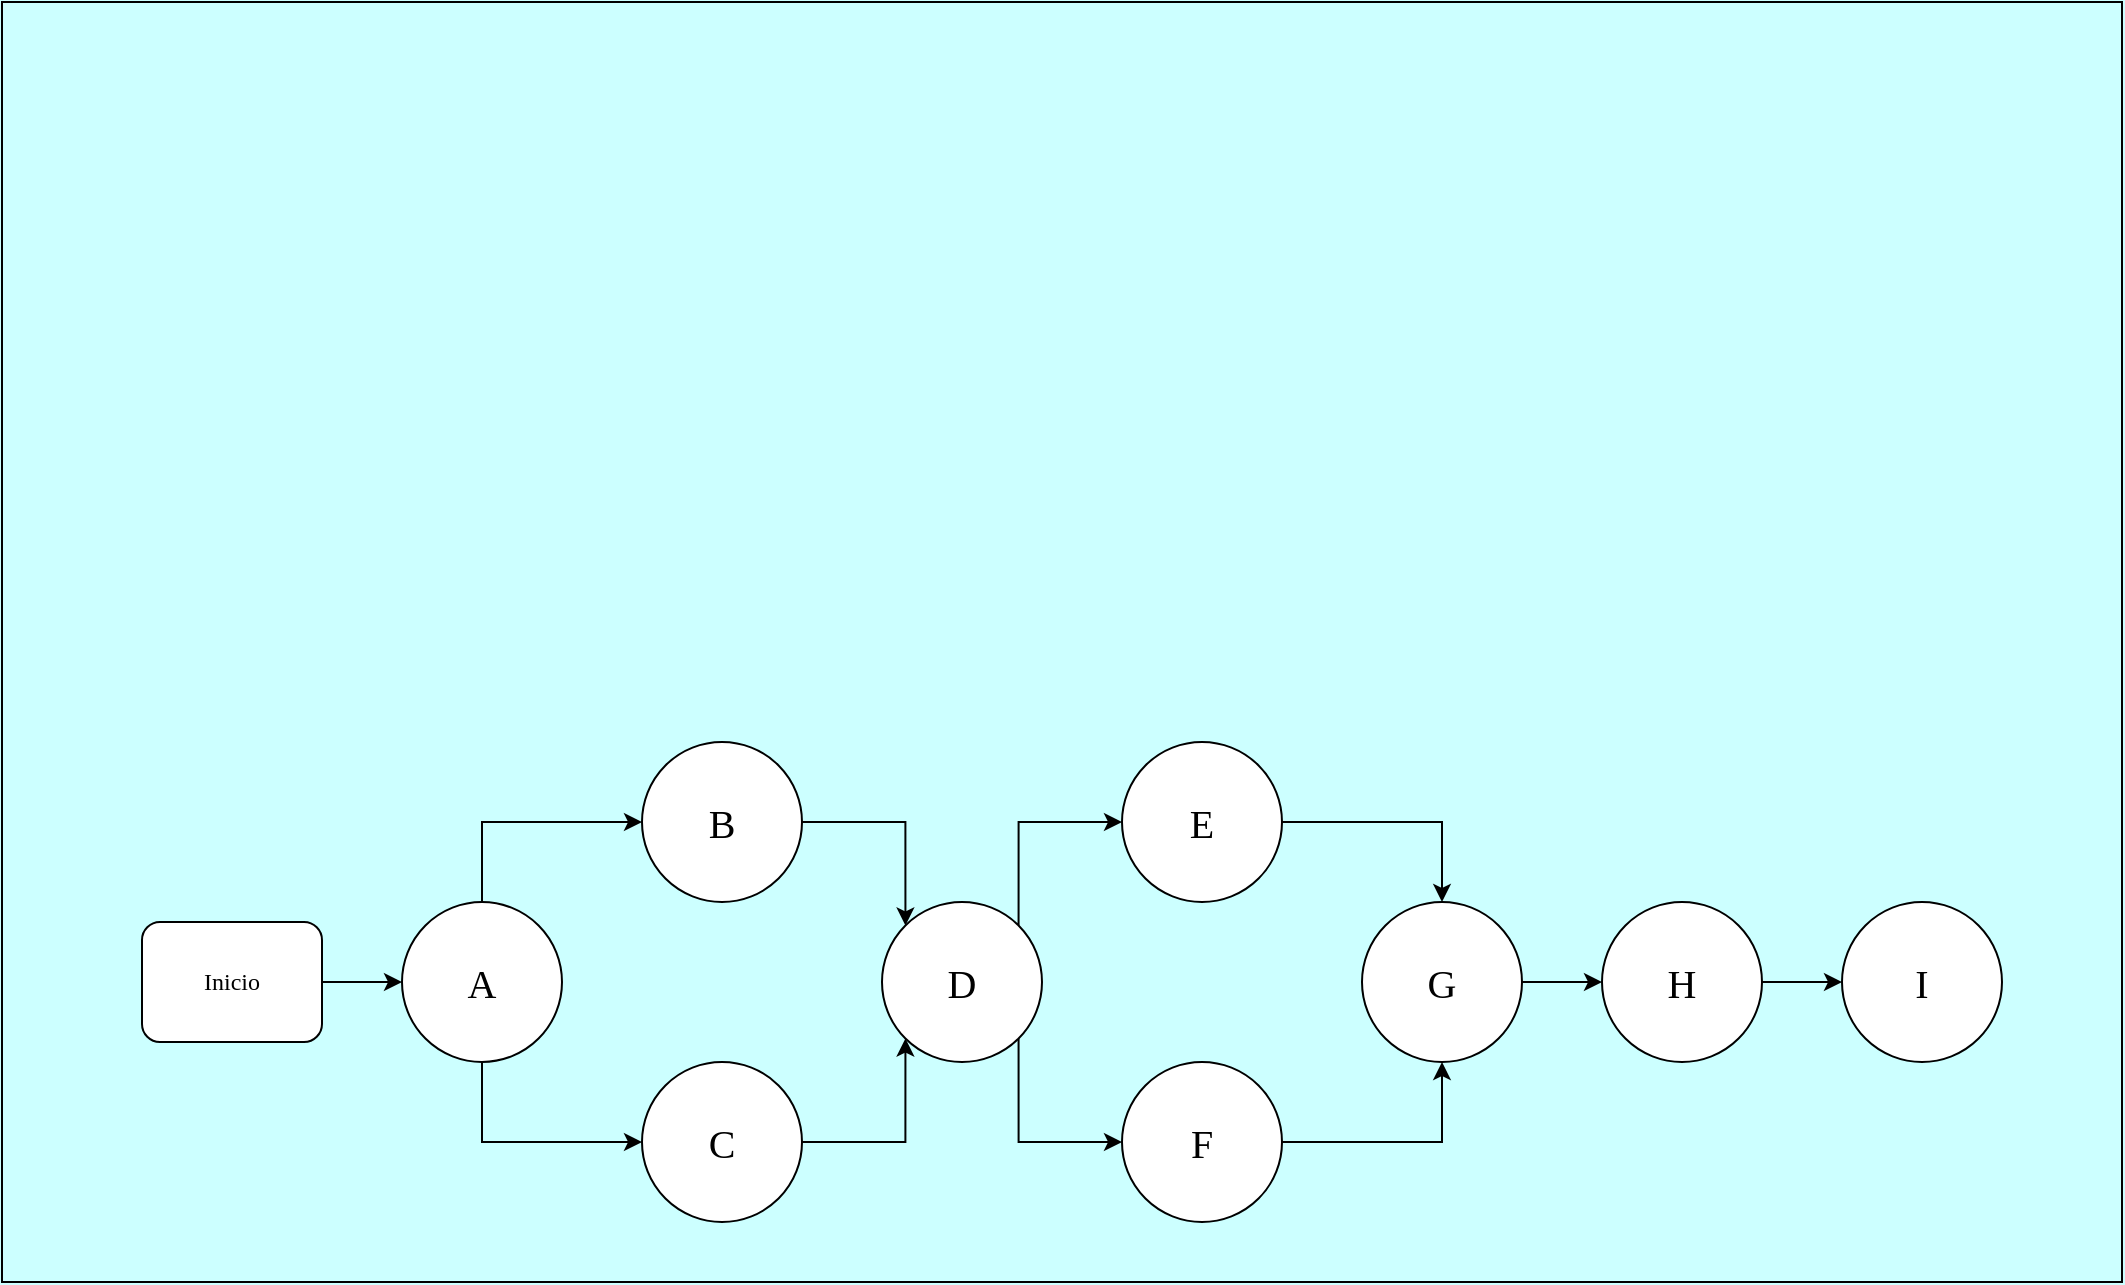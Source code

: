 <mxfile version="26.2.1">
  <diagram name="Página-1" id="-_jd0N-1cC5gI0tZXDiK">
    <mxGraphModel dx="1578" dy="809" grid="1" gridSize="10" guides="1" tooltips="1" connect="1" arrows="1" fold="1" page="1" pageScale="1" pageWidth="1169" pageHeight="827" background="#CCFFFF" math="0" shadow="0">
      <root>
        <mxCell id="0" />
        <mxCell id="1" parent="0" />
        <mxCell id="hxJuXPhHnsas2K4DEFYE-23" value="" style="rounded=0;whiteSpace=wrap;html=1;fillColor=none;" vertex="1" parent="1">
          <mxGeometry x="20" y="60" width="1060" height="640" as="geometry" />
        </mxCell>
        <mxCell id="hxJuXPhHnsas2K4DEFYE-11" style="edgeStyle=orthogonalEdgeStyle;rounded=0;orthogonalLoop=1;jettySize=auto;html=1;exitX=0.5;exitY=0;exitDx=0;exitDy=0;" edge="1" parent="1" source="hxJuXPhHnsas2K4DEFYE-1" target="hxJuXPhHnsas2K4DEFYE-4">
          <mxGeometry relative="1" as="geometry" />
        </mxCell>
        <mxCell id="hxJuXPhHnsas2K4DEFYE-12" style="edgeStyle=orthogonalEdgeStyle;rounded=0;orthogonalLoop=1;jettySize=auto;html=1;exitX=0.5;exitY=1;exitDx=0;exitDy=0;entryX=0;entryY=0.5;entryDx=0;entryDy=0;" edge="1" parent="1" source="hxJuXPhHnsas2K4DEFYE-1" target="hxJuXPhHnsas2K4DEFYE-3">
          <mxGeometry relative="1" as="geometry" />
        </mxCell>
        <mxCell id="hxJuXPhHnsas2K4DEFYE-1" value="&lt;font style=&quot;font-size: 20px;&quot;&gt;A&lt;/font&gt;" style="ellipse;whiteSpace=wrap;html=1;aspect=fixed;flipH=1;flipV=1;fontFamily=Verdana;" vertex="1" parent="1">
          <mxGeometry x="220" y="510" width="80" height="80" as="geometry" />
        </mxCell>
        <mxCell id="hxJuXPhHnsas2K4DEFYE-15" style="edgeStyle=orthogonalEdgeStyle;rounded=0;orthogonalLoop=1;jettySize=auto;html=1;exitX=1;exitY=0.5;exitDx=0;exitDy=0;entryX=0;entryY=1;entryDx=0;entryDy=0;" edge="1" parent="1" source="hxJuXPhHnsas2K4DEFYE-3" target="hxJuXPhHnsas2K4DEFYE-5">
          <mxGeometry relative="1" as="geometry">
            <Array as="points">
              <mxPoint x="472" y="630" />
            </Array>
          </mxGeometry>
        </mxCell>
        <mxCell id="hxJuXPhHnsas2K4DEFYE-3" value="&lt;font style=&quot;font-size: 20px;&quot;&gt;C&lt;/font&gt;" style="ellipse;whiteSpace=wrap;html=1;aspect=fixed;flipH=1;flipV=1;fontFamily=Verdana;" vertex="1" parent="1">
          <mxGeometry x="340" y="590" width="80" height="80" as="geometry" />
        </mxCell>
        <mxCell id="hxJuXPhHnsas2K4DEFYE-14" style="edgeStyle=orthogonalEdgeStyle;rounded=0;orthogonalLoop=1;jettySize=auto;html=1;exitX=1;exitY=0.5;exitDx=0;exitDy=0;entryX=0;entryY=0;entryDx=0;entryDy=0;" edge="1" parent="1" source="hxJuXPhHnsas2K4DEFYE-4" target="hxJuXPhHnsas2K4DEFYE-5">
          <mxGeometry relative="1" as="geometry">
            <Array as="points">
              <mxPoint x="472" y="470" />
            </Array>
          </mxGeometry>
        </mxCell>
        <mxCell id="hxJuXPhHnsas2K4DEFYE-4" value="&lt;font style=&quot;font-size: 20px;&quot;&gt;B&lt;/font&gt;" style="ellipse;whiteSpace=wrap;html=1;aspect=fixed;flipH=1;flipV=1;fontFamily=Verdana;" vertex="1" parent="1">
          <mxGeometry x="340" y="430" width="80" height="80" as="geometry" />
        </mxCell>
        <mxCell id="hxJuXPhHnsas2K4DEFYE-16" style="edgeStyle=orthogonalEdgeStyle;rounded=0;orthogonalLoop=1;jettySize=auto;html=1;exitX=1;exitY=1;exitDx=0;exitDy=0;entryX=0;entryY=0.5;entryDx=0;entryDy=0;" edge="1" parent="1" source="hxJuXPhHnsas2K4DEFYE-5" target="hxJuXPhHnsas2K4DEFYE-6">
          <mxGeometry relative="1" as="geometry">
            <Array as="points">
              <mxPoint x="528" y="630" />
            </Array>
          </mxGeometry>
        </mxCell>
        <mxCell id="hxJuXPhHnsas2K4DEFYE-17" style="edgeStyle=orthogonalEdgeStyle;rounded=0;orthogonalLoop=1;jettySize=auto;html=1;exitX=1;exitY=0;exitDx=0;exitDy=0;entryX=0;entryY=0.5;entryDx=0;entryDy=0;" edge="1" parent="1" source="hxJuXPhHnsas2K4DEFYE-5" target="hxJuXPhHnsas2K4DEFYE-7">
          <mxGeometry relative="1" as="geometry">
            <Array as="points">
              <mxPoint x="528" y="470" />
            </Array>
          </mxGeometry>
        </mxCell>
        <mxCell id="hxJuXPhHnsas2K4DEFYE-5" value="&lt;font style=&quot;font-size: 20px;&quot;&gt;D&lt;/font&gt;" style="ellipse;whiteSpace=wrap;html=1;aspect=fixed;flipH=1;flipV=1;fontFamily=Verdana;" vertex="1" parent="1">
          <mxGeometry x="460" y="510" width="80" height="80" as="geometry" />
        </mxCell>
        <mxCell id="hxJuXPhHnsas2K4DEFYE-19" style="edgeStyle=orthogonalEdgeStyle;rounded=0;orthogonalLoop=1;jettySize=auto;html=1;exitX=1;exitY=0.5;exitDx=0;exitDy=0;entryX=0.5;entryY=1;entryDx=0;entryDy=0;" edge="1" parent="1" source="hxJuXPhHnsas2K4DEFYE-6" target="hxJuXPhHnsas2K4DEFYE-8">
          <mxGeometry relative="1" as="geometry" />
        </mxCell>
        <mxCell id="hxJuXPhHnsas2K4DEFYE-6" value="&lt;font style=&quot;font-size: 20px;&quot;&gt;F&lt;/font&gt;" style="ellipse;whiteSpace=wrap;html=1;aspect=fixed;flipH=1;flipV=1;fontFamily=Verdana;" vertex="1" parent="1">
          <mxGeometry x="580" y="590" width="80" height="80" as="geometry" />
        </mxCell>
        <mxCell id="hxJuXPhHnsas2K4DEFYE-18" style="edgeStyle=orthogonalEdgeStyle;rounded=0;orthogonalLoop=1;jettySize=auto;html=1;exitX=1;exitY=0.5;exitDx=0;exitDy=0;entryX=0.5;entryY=0;entryDx=0;entryDy=0;" edge="1" parent="1" source="hxJuXPhHnsas2K4DEFYE-7" target="hxJuXPhHnsas2K4DEFYE-8">
          <mxGeometry relative="1" as="geometry" />
        </mxCell>
        <mxCell id="hxJuXPhHnsas2K4DEFYE-7" value="&lt;font style=&quot;font-size: 20px;&quot;&gt;E&lt;/font&gt;" style="ellipse;whiteSpace=wrap;html=1;aspect=fixed;flipH=1;flipV=1;fontFamily=Verdana;" vertex="1" parent="1">
          <mxGeometry x="580" y="430" width="80" height="80" as="geometry" />
        </mxCell>
        <mxCell id="hxJuXPhHnsas2K4DEFYE-20" style="edgeStyle=orthogonalEdgeStyle;rounded=0;orthogonalLoop=1;jettySize=auto;html=1;exitX=1;exitY=0.5;exitDx=0;exitDy=0;" edge="1" parent="1" source="hxJuXPhHnsas2K4DEFYE-8" target="hxJuXPhHnsas2K4DEFYE-9">
          <mxGeometry relative="1" as="geometry" />
        </mxCell>
        <mxCell id="hxJuXPhHnsas2K4DEFYE-8" value="&lt;font style=&quot;font-size: 20px;&quot;&gt;G&lt;/font&gt;" style="ellipse;whiteSpace=wrap;html=1;aspect=fixed;flipH=1;flipV=1;fontFamily=Verdana;" vertex="1" parent="1">
          <mxGeometry x="700" y="510" width="80" height="80" as="geometry" />
        </mxCell>
        <mxCell id="hxJuXPhHnsas2K4DEFYE-21" style="edgeStyle=orthogonalEdgeStyle;rounded=0;orthogonalLoop=1;jettySize=auto;html=1;exitX=1;exitY=0.5;exitDx=0;exitDy=0;entryX=0;entryY=0.5;entryDx=0;entryDy=0;" edge="1" parent="1" source="hxJuXPhHnsas2K4DEFYE-9" target="hxJuXPhHnsas2K4DEFYE-10">
          <mxGeometry relative="1" as="geometry" />
        </mxCell>
        <mxCell id="hxJuXPhHnsas2K4DEFYE-9" value="&lt;font style=&quot;font-size: 20px;&quot;&gt;H&lt;/font&gt;" style="ellipse;whiteSpace=wrap;html=1;aspect=fixed;flipH=1;flipV=1;fontFamily=Verdana;" vertex="1" parent="1">
          <mxGeometry x="820" y="510" width="80" height="80" as="geometry" />
        </mxCell>
        <mxCell id="hxJuXPhHnsas2K4DEFYE-10" value="&lt;font face=&quot;Garamond&quot; style=&quot;font-size: 20px;&quot;&gt;I&lt;/font&gt;" style="ellipse;whiteSpace=wrap;html=1;aspect=fixed;flipH=1;flipV=1;" vertex="1" parent="1">
          <mxGeometry x="940" y="510" width="80" height="80" as="geometry" />
        </mxCell>
        <mxCell id="hxJuXPhHnsas2K4DEFYE-22" style="edgeStyle=orthogonalEdgeStyle;rounded=0;orthogonalLoop=1;jettySize=auto;html=1;exitX=1;exitY=0.5;exitDx=0;exitDy=0;entryX=0;entryY=0.5;entryDx=0;entryDy=0;" edge="1" parent="1" source="hxJuXPhHnsas2K4DEFYE-13" target="hxJuXPhHnsas2K4DEFYE-1">
          <mxGeometry relative="1" as="geometry" />
        </mxCell>
        <mxCell id="hxJuXPhHnsas2K4DEFYE-13" value="Inicio" style="rounded=1;whiteSpace=wrap;html=1;fontFamily=Verdana;" vertex="1" parent="1">
          <mxGeometry x="90" y="520" width="90" height="60" as="geometry" />
        </mxCell>
      </root>
    </mxGraphModel>
  </diagram>
</mxfile>
